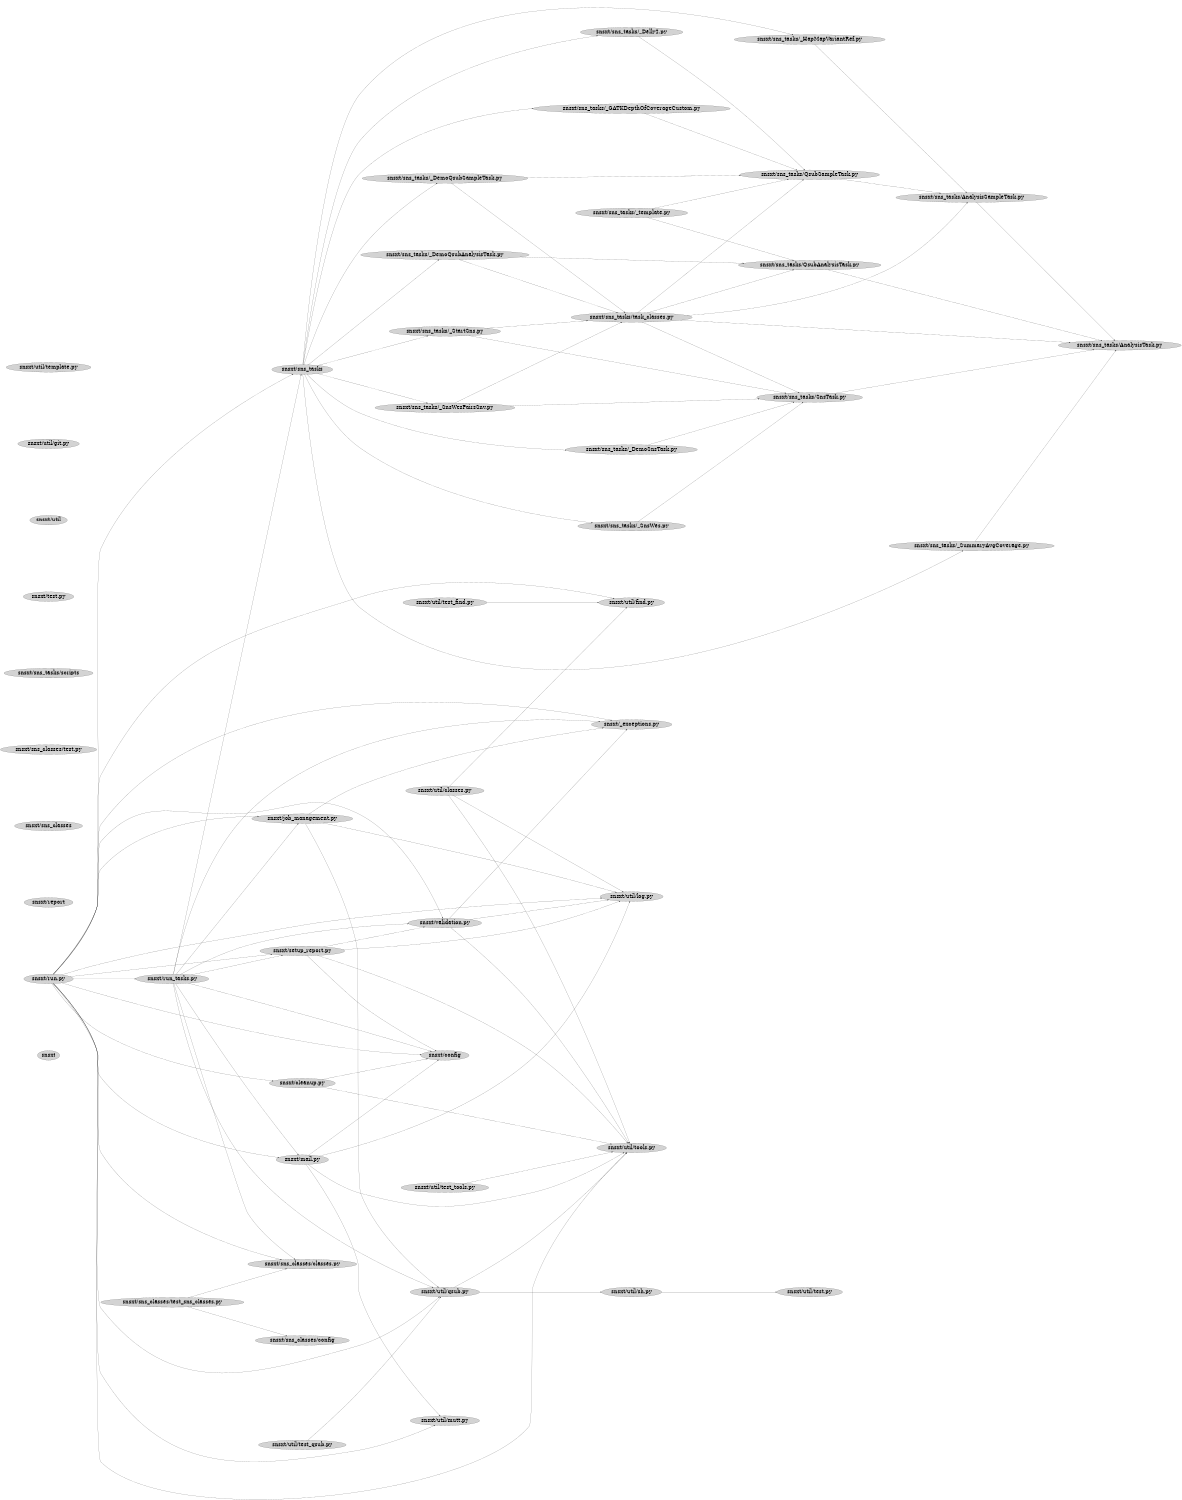 
# This file was generated by sfood-graph.

strict digraph "dependencies" {
    graph [
           rankdir="LR",
           overlap="scale",
           size="8,10",
           ratio="fill",
           fontsize="16",
           fontname="Helvetica",
           clusterrank="local"
        ]

       node [
           fontsize=48
           shape=ellipse
           // style=filled
           // shape=box
       ];

"snsxt"  [style=filled];
"snsxt/_exceptions.py"  [style=filled];
"snsxt/cleanup.py"  [style=filled];
"snsxt/cleanup.py" -> "snsxt/config";
"snsxt/cleanup.py" -> "snsxt/util/tools.py";
"snsxt/config"  [style=filled];
"snsxt/job_management.py"  [style=filled];
"snsxt/job_management.py" -> "snsxt/_exceptions.py";
"snsxt/job_management.py" -> "snsxt/util/log.py";
"snsxt/job_management.py" -> "snsxt/util/qsub.py";
"snsxt/mail.py"  [style=filled];
"snsxt/mail.py" -> "snsxt/config";
"snsxt/mail.py" -> "snsxt/util/log.py";
"snsxt/mail.py" -> "snsxt/util/mutt.py";
"snsxt/mail.py" -> "snsxt/util/tools.py";
"snsxt/report"  [style=filled];
"snsxt/run.py"  [style=filled];
"snsxt/run.py" -> "snsxt/_exceptions.py";
"snsxt/run.py" -> "snsxt/cleanup.py";
"snsxt/run.py" -> "snsxt/config";
"snsxt/run.py" -> "snsxt/job_management.py";
"snsxt/run.py" -> "snsxt/mail.py";
"snsxt/run.py" -> "snsxt/run_tasks.py";
"snsxt/run.py" -> "snsxt/setup_report.py";
"snsxt/run.py" -> "snsxt/sns_classes/classes.py";
"snsxt/run.py" -> "snsxt/sns_tasks";
"snsxt/run.py" -> "snsxt/util/find.py";
"snsxt/run.py" -> "snsxt/util/log.py";
"snsxt/run.py" -> "snsxt/util/mutt.py";
"snsxt/run.py" -> "snsxt/util/qsub.py";
"snsxt/run.py" -> "snsxt/util/tools.py";
"snsxt/run.py" -> "snsxt/validation.py";
"snsxt/run_tasks.py"  [style=filled];
"snsxt/run_tasks.py" -> "snsxt/_exceptions.py";
"snsxt/run_tasks.py" -> "snsxt/config";
"snsxt/run_tasks.py" -> "snsxt/job_management.py";
"snsxt/run_tasks.py" -> "snsxt/mail.py";
"snsxt/run_tasks.py" -> "snsxt/setup_report.py";
"snsxt/run_tasks.py" -> "snsxt/sns_classes/classes.py";
"snsxt/run_tasks.py" -> "snsxt/sns_tasks";
"snsxt/run_tasks.py" -> "snsxt/util/qsub.py";
"snsxt/run_tasks.py" -> "snsxt/validation.py";
"snsxt/setup_report.py"  [style=filled];
"snsxt/setup_report.py" -> "snsxt/config";
"snsxt/setup_report.py" -> "snsxt/util/log.py";
"snsxt/setup_report.py" -> "snsxt/util/tools.py";
"snsxt/setup_report.py" -> "snsxt/validation.py";
"snsxt/sns_classes"  [style=filled];
"snsxt/sns_classes/classes.py"  [style=filled];
"snsxt/sns_classes/config"  [style=filled];
"snsxt/sns_classes/test.py"  [style=filled];
"snsxt/sns_classes/test_sns_classes.py"  [style=filled];
"snsxt/sns_classes/test_sns_classes.py" -> "snsxt/sns_classes/classes.py";
"snsxt/sns_classes/test_sns_classes.py" -> "snsxt/sns_classes/config";
"snsxt/sns_tasks"  [style=filled];
"snsxt/sns_tasks" -> "snsxt/sns_tasks/_Delly2.py";
"snsxt/sns_tasks" -> "snsxt/sns_tasks/_DemoQsubAnalysisTask.py";
"snsxt/sns_tasks" -> "snsxt/sns_tasks/_DemoQsubSampleTask.py";
"snsxt/sns_tasks" -> "snsxt/sns_tasks/_DemoSnsTask.py";
"snsxt/sns_tasks" -> "snsxt/sns_tasks/_GATKDepthOfCoverageCustom.py";
"snsxt/sns_tasks" -> "snsxt/sns_tasks/_HapMapVariantRef.py";
"snsxt/sns_tasks" -> "snsxt/sns_tasks/_SnsWes.py";
"snsxt/sns_tasks" -> "snsxt/sns_tasks/_SnsWesPairsSnv.py";
"snsxt/sns_tasks" -> "snsxt/sns_tasks/_StartSns.py";
"snsxt/sns_tasks" -> "snsxt/sns_tasks/_SummaryAvgCoverage.py";
"snsxt/sns_tasks/AnalysisSampleTask.py"  [style=filled];
"snsxt/sns_tasks/AnalysisSampleTask.py" -> "snsxt/sns_tasks/AnalysisTask.py";
"snsxt/sns_tasks/AnalysisTask.py"  [style=filled];
"snsxt/sns_tasks/QsubAnalysisTask.py"  [style=filled];
"snsxt/sns_tasks/QsubAnalysisTask.py" -> "snsxt/sns_tasks/AnalysisTask.py";
"snsxt/sns_tasks/QsubSampleTask.py"  [style=filled];
"snsxt/sns_tasks/QsubSampleTask.py" -> "snsxt/sns_tasks/AnalysisSampleTask.py";
"snsxt/sns_tasks/SnsTask.py"  [style=filled];
"snsxt/sns_tasks/SnsTask.py" -> "snsxt/sns_tasks/AnalysisTask.py";
"snsxt/sns_tasks/_Delly2.py"  [style=filled];
"snsxt/sns_tasks/_Delly2.py" -> "snsxt/sns_tasks/QsubSampleTask.py";
"snsxt/sns_tasks/_DemoQsubAnalysisTask.py"  [style=filled];
"snsxt/sns_tasks/_DemoQsubAnalysisTask.py" -> "snsxt/sns_tasks/QsubAnalysisTask.py";
"snsxt/sns_tasks/_DemoQsubAnalysisTask.py" -> "snsxt/sns_tasks/task_classes.py";
"snsxt/sns_tasks/_DemoQsubSampleTask.py"  [style=filled];
"snsxt/sns_tasks/_DemoQsubSampleTask.py" -> "snsxt/sns_tasks/QsubSampleTask.py";
"snsxt/sns_tasks/_DemoQsubSampleTask.py" -> "snsxt/sns_tasks/task_classes.py";
"snsxt/sns_tasks/_DemoSnsTask.py"  [style=filled];
"snsxt/sns_tasks/_DemoSnsTask.py" -> "snsxt/sns_tasks/SnsTask.py";
"snsxt/sns_tasks/_GATKDepthOfCoverageCustom.py"  [style=filled];
"snsxt/sns_tasks/_GATKDepthOfCoverageCustom.py" -> "snsxt/sns_tasks/QsubSampleTask.py";
"snsxt/sns_tasks/_HapMapVariantRef.py"  [style=filled];
"snsxt/sns_tasks/_HapMapVariantRef.py" -> "snsxt/sns_tasks/AnalysisSampleTask.py";
"snsxt/sns_tasks/_SnsWes.py"  [style=filled];
"snsxt/sns_tasks/_SnsWes.py" -> "snsxt/sns_tasks/SnsTask.py";
"snsxt/sns_tasks/_SnsWesPairsSnv.py"  [style=filled];
"snsxt/sns_tasks/_SnsWesPairsSnv.py" -> "snsxt/sns_tasks/SnsTask.py";
"snsxt/sns_tasks/_SnsWesPairsSnv.py" -> "snsxt/sns_tasks/task_classes.py";
"snsxt/sns_tasks/_StartSns.py"  [style=filled];
"snsxt/sns_tasks/_StartSns.py" -> "snsxt/sns_tasks/SnsTask.py";
"snsxt/sns_tasks/_StartSns.py" -> "snsxt/sns_tasks/task_classes.py";
"snsxt/sns_tasks/_SummaryAvgCoverage.py"  [style=filled];
"snsxt/sns_tasks/_SummaryAvgCoverage.py" -> "snsxt/sns_tasks/AnalysisTask.py";
"snsxt/sns_tasks/_template.py"  [style=filled];
"snsxt/sns_tasks/_template.py" -> "snsxt/sns_tasks/QsubAnalysisTask.py";
"snsxt/sns_tasks/_template.py" -> "snsxt/sns_tasks/QsubSampleTask.py";
"snsxt/sns_tasks/scripts"  [style=filled];
"snsxt/sns_tasks/task_classes.py"  [style=filled];
"snsxt/sns_tasks/task_classes.py" -> "snsxt/sns_tasks/AnalysisSampleTask.py";
"snsxt/sns_tasks/task_classes.py" -> "snsxt/sns_tasks/AnalysisTask.py";
"snsxt/sns_tasks/task_classes.py" -> "snsxt/sns_tasks/QsubAnalysisTask.py";
"snsxt/sns_tasks/task_classes.py" -> "snsxt/sns_tasks/QsubSampleTask.py";
"snsxt/sns_tasks/task_classes.py" -> "snsxt/sns_tasks/SnsTask.py";
"snsxt/test.py"  [style=filled];
"snsxt/util"  [style=filled];
"snsxt/util/classes.py"  [style=filled];
"snsxt/util/classes.py" -> "snsxt/util/find.py";
"snsxt/util/classes.py" -> "snsxt/util/log.py";
"snsxt/util/classes.py" -> "snsxt/util/tools.py";
"snsxt/util/find.py"  [style=filled];
"snsxt/util/git.py"  [style=filled];
"snsxt/util/log.py"  [style=filled];
"snsxt/util/mutt.py"  [style=filled];
"snsxt/util/qsub.py"  [style=filled];
"snsxt/util/qsub.py" -> "snsxt/util/sh.py";
"snsxt/util/qsub.py" -> "snsxt/util/tools.py";
"snsxt/util/sh.py"  [style=filled];
"snsxt/util/sh.py" -> "snsxt/util/test.py";
"snsxt/util/template.py"  [style=filled];
"snsxt/util/test.py"  [style=filled];
"snsxt/util/test_find.py"  [style=filled];
"snsxt/util/test_find.py" -> "snsxt/util/find.py";
"snsxt/util/test_qsub.py"  [style=filled];
"snsxt/util/test_qsub.py" -> "snsxt/util/qsub.py";
"snsxt/util/test_tools.py"  [style=filled];
"snsxt/util/test_tools.py" -> "snsxt/util/tools.py";
"snsxt/util/tools.py"  [style=filled];
"snsxt/validation.py"  [style=filled];
"snsxt/validation.py" -> "snsxt/_exceptions.py";
"snsxt/validation.py" -> "snsxt/util/log.py";
"snsxt/validation.py" -> "snsxt/util/tools.py";


}
